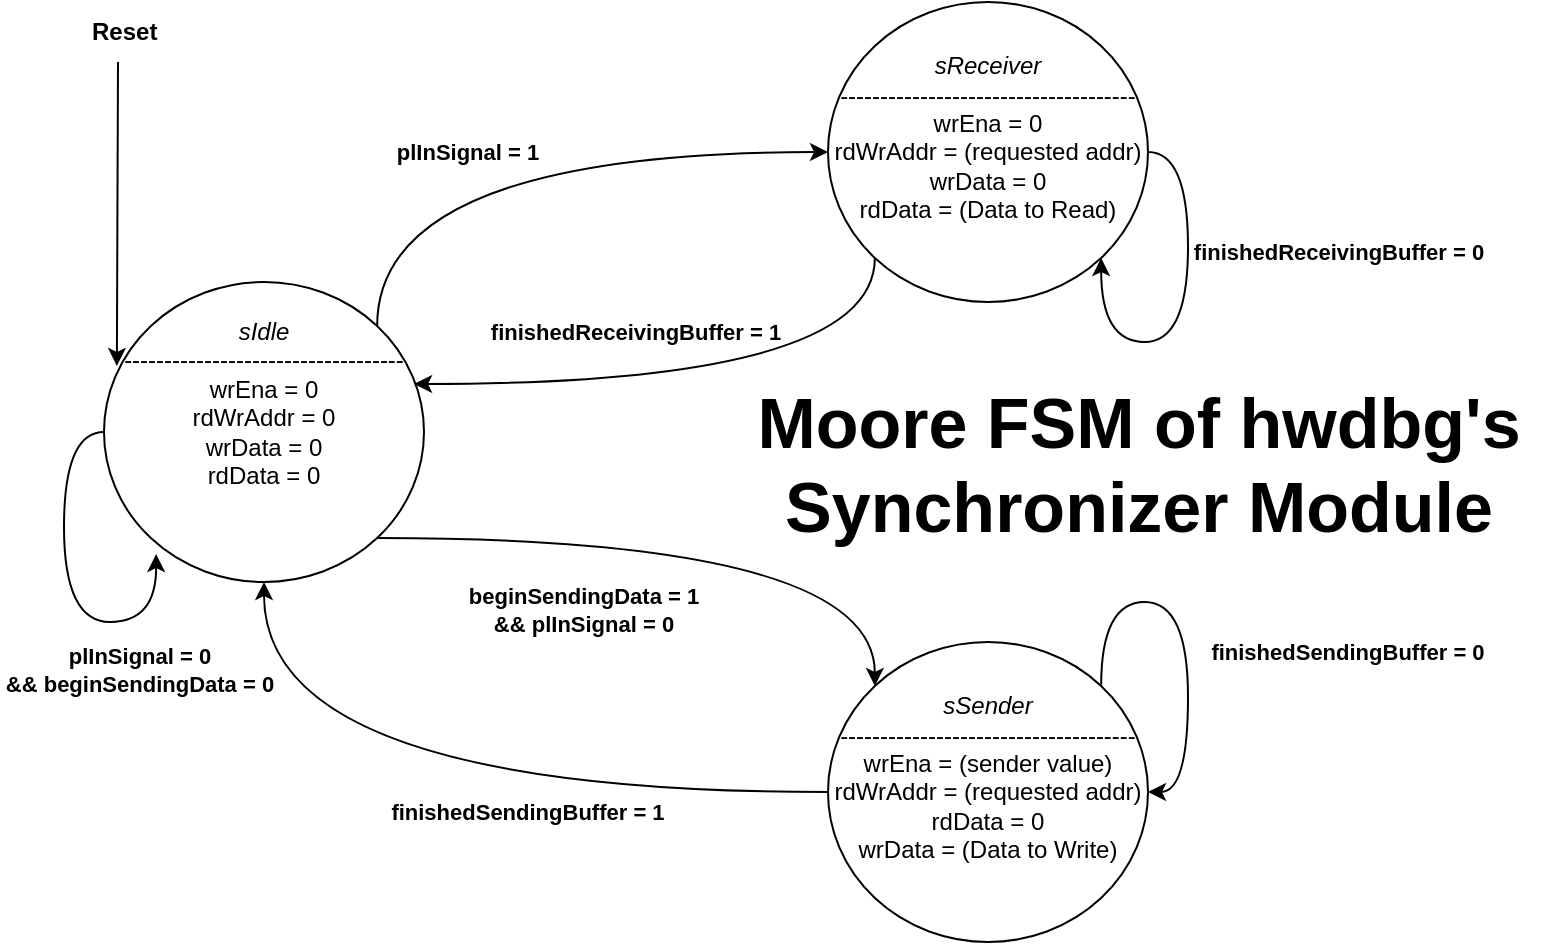 <mxfile version="24.4.2" type="device">
  <diagram name="Page-1" id="hulA7HbLjxlJ7WIDWfl5">
    <mxGraphModel dx="1674" dy="772" grid="1" gridSize="10" guides="1" tooltips="1" connect="1" arrows="1" fold="1" page="1" pageScale="1" pageWidth="850" pageHeight="1100" math="0" shadow="0">
      <root>
        <mxCell id="0" />
        <mxCell id="1" parent="0" />
        <mxCell id="lwTxpfjI6xgQUl9Y8i18-36" style="edgeStyle=orthogonalEdgeStyle;rounded=0;orthogonalLoop=1;jettySize=auto;html=1;exitX=0.5;exitY=1;exitDx=0;exitDy=0;" parent="1" edge="1">
          <mxGeometry relative="1" as="geometry">
            <mxPoint x="312" y="220" as="sourcePoint" />
            <mxPoint x="312" y="220" as="targetPoint" />
          </mxGeometry>
        </mxCell>
        <mxCell id="lwTxpfjI6xgQUl9Y8i18-48" value="Moore FSM of hwdbg&#39;s Synchronizer Module" style="text;html=1;align=center;verticalAlign=middle;whiteSpace=wrap;rounded=0;fontStyle=1;fontSize=35;" parent="1" vertex="1">
          <mxGeometry x="362" y="226" width="415" height="30" as="geometry" />
        </mxCell>
        <mxCell id="UarH3_EtGsYHS9zNdw7b-11" style="edgeStyle=orthogonalEdgeStyle;rounded=0;orthogonalLoop=1;jettySize=auto;html=1;exitX=1;exitY=0;exitDx=0;exitDy=0;entryX=0;entryY=0.5;entryDx=0;entryDy=0;curved=1;" parent="1" source="UarH3_EtGsYHS9zNdw7b-4" target="UarH3_EtGsYHS9zNdw7b-5" edge="1">
          <mxGeometry relative="1" as="geometry">
            <Array as="points">
              <mxPoint x="189" y="85" />
            </Array>
          </mxGeometry>
        </mxCell>
        <mxCell id="UarH3_EtGsYHS9zNdw7b-21" style="edgeStyle=orthogonalEdgeStyle;rounded=0;orthogonalLoop=1;jettySize=auto;html=1;exitX=1;exitY=1;exitDx=0;exitDy=0;entryX=0;entryY=0;entryDx=0;entryDy=0;curved=1;" parent="1" source="UarH3_EtGsYHS9zNdw7b-4" target="UarH3_EtGsYHS9zNdw7b-9" edge="1">
          <mxGeometry relative="1" as="geometry" />
        </mxCell>
        <mxCell id="UarH3_EtGsYHS9zNdw7b-4" value="&lt;i&gt;sIdle&lt;/i&gt;&lt;div&gt;-----------------------------------&lt;/div&gt;&lt;div&gt;&lt;div&gt;wrEna = 0&lt;br&gt;&lt;/div&gt;&lt;div&gt;rdWrAddr = 0&lt;br&gt;&lt;/div&gt;&lt;div&gt;wrData = 0&lt;br&gt;&lt;/div&gt;&lt;div&gt;rdData = 0&lt;/div&gt;&lt;/div&gt;&lt;div&gt;&lt;br&gt;&lt;/div&gt;&lt;div&gt;&lt;br&gt;&lt;/div&gt;" style="ellipse;whiteSpace=wrap;html=1;" parent="1" vertex="1">
          <mxGeometry x="52" y="150" width="160" height="150" as="geometry" />
        </mxCell>
        <mxCell id="UarH3_EtGsYHS9zNdw7b-5" value="&lt;div&gt;&lt;i&gt;sReceiver&lt;/i&gt;&lt;/div&gt;&lt;div&gt;-------------------------------------&lt;/div&gt;&lt;div&gt;wrEna = 0&lt;br&gt;&lt;/div&gt;&lt;div&gt;rdWrAddr = (requested addr)&lt;br&gt;&lt;/div&gt;&lt;div&gt;wrData = 0&lt;br&gt;&lt;/div&gt;&lt;div&gt;rdData = (Data to Read)&lt;/div&gt;&lt;div&gt;&lt;br&gt;&lt;/div&gt;" style="ellipse;whiteSpace=wrap;html=1;" parent="1" vertex="1">
          <mxGeometry x="414" y="10" width="160" height="150" as="geometry" />
        </mxCell>
        <mxCell id="UarH3_EtGsYHS9zNdw7b-6" value="" style="endArrow=classic;html=1;rounded=0;exitX=0.25;exitY=1;exitDx=0;exitDy=0;entryX=0;entryY=0;entryDx=0;entryDy=0;" parent="1" source="UarH3_EtGsYHS9zNdw7b-7" edge="1">
          <mxGeometry width="50" height="50" relative="1" as="geometry">
            <mxPoint x="58" y="70" as="sourcePoint" />
            <mxPoint x="58.431" y="191.967" as="targetPoint" />
            <Array as="points" />
          </mxGeometry>
        </mxCell>
        <mxCell id="UarH3_EtGsYHS9zNdw7b-7" value="&lt;b&gt;Reset&lt;/b&gt;" style="text;html=1;align=left;verticalAlign=middle;whiteSpace=wrap;rounded=0;" parent="1" vertex="1">
          <mxGeometry x="44" y="10" width="60" height="30" as="geometry" />
        </mxCell>
        <mxCell id="UarH3_EtGsYHS9zNdw7b-8" value="&lt;b&gt;plInSignal = 1&lt;/b&gt;" style="text;html=1;align=center;verticalAlign=middle;whiteSpace=wrap;rounded=0;rotation=0;fontSize=11;" parent="1" vertex="1">
          <mxGeometry x="164" y="70" width="140" height="30" as="geometry" />
        </mxCell>
        <mxCell id="UarH3_EtGsYHS9zNdw7b-22" style="edgeStyle=orthogonalEdgeStyle;rounded=0;orthogonalLoop=1;jettySize=auto;html=1;exitX=0;exitY=0.5;exitDx=0;exitDy=0;entryX=0.5;entryY=1;entryDx=0;entryDy=0;curved=1;" parent="1" source="UarH3_EtGsYHS9zNdw7b-9" target="UarH3_EtGsYHS9zNdw7b-4" edge="1">
          <mxGeometry relative="1" as="geometry" />
        </mxCell>
        <mxCell id="UarH3_EtGsYHS9zNdw7b-9" value="&lt;div&gt;&lt;i&gt;sSender&lt;/i&gt;&lt;/div&gt;&lt;div&gt;-------------------------------------&lt;/div&gt;&lt;div&gt;&lt;div&gt;&lt;div&gt;wrEna = (sender value)&lt;br&gt;&lt;/div&gt;&lt;/div&gt;&lt;/div&gt;&lt;div&gt;rdWrAddr = (requested addr)&lt;br&gt;&lt;/div&gt;&lt;div&gt;rdData = 0&lt;/div&gt;&lt;div&gt;wrData = (Data to Write)&lt;/div&gt;&lt;div&gt;&lt;br&gt;&lt;/div&gt;" style="ellipse;whiteSpace=wrap;html=1;" parent="1" vertex="1">
          <mxGeometry x="414" y="330" width="160" height="150" as="geometry" />
        </mxCell>
        <mxCell id="UarH3_EtGsYHS9zNdw7b-12" style="edgeStyle=orthogonalEdgeStyle;rounded=0;orthogonalLoop=1;jettySize=auto;html=1;exitX=0;exitY=1;exitDx=0;exitDy=0;entryX=0.969;entryY=0.34;entryDx=0;entryDy=0;entryPerimeter=0;curved=1;" parent="1" source="UarH3_EtGsYHS9zNdw7b-5" target="UarH3_EtGsYHS9zNdw7b-4" edge="1">
          <mxGeometry relative="1" as="geometry">
            <Array as="points">
              <mxPoint x="437" y="201" />
            </Array>
          </mxGeometry>
        </mxCell>
        <mxCell id="UarH3_EtGsYHS9zNdw7b-13" value="&lt;b&gt;finishedReceivingBuffer&amp;nbsp;= 1&lt;/b&gt;" style="text;html=1;align=center;verticalAlign=middle;whiteSpace=wrap;rounded=0;rotation=0;fontSize=11;" parent="1" vertex="1">
          <mxGeometry x="240" y="160" width="156" height="30" as="geometry" />
        </mxCell>
        <mxCell id="UarH3_EtGsYHS9zNdw7b-15" value="&lt;b&gt;beginSendingData = 1&lt;/b&gt;&lt;div&gt;&lt;b&gt;&amp;amp;&amp;amp; plInSignal = 0&lt;/b&gt;&lt;/div&gt;" style="text;html=1;align=center;verticalAlign=middle;whiteSpace=wrap;rounded=0;rotation=0;fontSize=11;" parent="1" vertex="1">
          <mxGeometry x="222" y="299" width="140" height="30" as="geometry" />
        </mxCell>
        <mxCell id="UarH3_EtGsYHS9zNdw7b-23" value="&lt;b&gt;finishedSendingBuffer = 1&lt;/b&gt;" style="text;html=1;align=center;verticalAlign=middle;whiteSpace=wrap;rounded=0;rotation=0;fontSize=11;" parent="1" vertex="1">
          <mxGeometry x="194" y="400" width="140" height="30" as="geometry" />
        </mxCell>
        <mxCell id="UarH3_EtGsYHS9zNdw7b-24" style="edgeStyle=orthogonalEdgeStyle;rounded=0;orthogonalLoop=1;jettySize=auto;html=1;exitX=1;exitY=0.5;exitDx=0;exitDy=0;entryX=1;entryY=1;entryDx=0;entryDy=0;curved=1;" parent="1" source="UarH3_EtGsYHS9zNdw7b-5" target="UarH3_EtGsYHS9zNdw7b-5" edge="1">
          <mxGeometry relative="1" as="geometry" />
        </mxCell>
        <mxCell id="UarH3_EtGsYHS9zNdw7b-25" value="&lt;b&gt;finishedReceivingBuffer = 0&lt;/b&gt;" style="text;html=1;align=center;verticalAlign=middle;whiteSpace=wrap;rounded=0;rotation=0;fontSize=11;" parent="1" vertex="1">
          <mxGeometry x="589" y="120" width="161" height="30" as="geometry" />
        </mxCell>
        <mxCell id="UarH3_EtGsYHS9zNdw7b-26" style="edgeStyle=orthogonalEdgeStyle;rounded=0;orthogonalLoop=1;jettySize=auto;html=1;exitX=1;exitY=0;exitDx=0;exitDy=0;entryX=1;entryY=0.5;entryDx=0;entryDy=0;curved=1;" parent="1" source="UarH3_EtGsYHS9zNdw7b-9" target="UarH3_EtGsYHS9zNdw7b-9" edge="1">
          <mxGeometry relative="1" as="geometry" />
        </mxCell>
        <mxCell id="UarH3_EtGsYHS9zNdw7b-27" value="&lt;b&gt;finishedSendingBuffer = 0&lt;/b&gt;" style="text;html=1;align=center;verticalAlign=middle;whiteSpace=wrap;rounded=0;rotation=0;fontSize=11;" parent="1" vertex="1">
          <mxGeometry x="604" y="320" width="140" height="30" as="geometry" />
        </mxCell>
        <mxCell id="UarH3_EtGsYHS9zNdw7b-30" style="edgeStyle=orthogonalEdgeStyle;rounded=0;orthogonalLoop=1;jettySize=auto;html=1;exitX=0;exitY=0.5;exitDx=0;exitDy=0;entryX=0.163;entryY=0.907;entryDx=0;entryDy=0;entryPerimeter=0;curved=1;" parent="1" source="UarH3_EtGsYHS9zNdw7b-4" target="UarH3_EtGsYHS9zNdw7b-4" edge="1">
          <mxGeometry relative="1" as="geometry" />
        </mxCell>
        <mxCell id="UarH3_EtGsYHS9zNdw7b-31" value="&lt;b&gt;plInSignal = 0&lt;/b&gt;&lt;div style=&quot;&quot;&gt;&lt;b&gt;&amp;amp;&amp;amp; beginSendingData = 0&lt;/b&gt;&lt;/div&gt;" style="text;html=1;align=center;verticalAlign=middle;whiteSpace=wrap;rounded=0;rotation=0;fontSize=11;" parent="1" vertex="1">
          <mxGeometry y="329" width="140" height="30" as="geometry" />
        </mxCell>
      </root>
    </mxGraphModel>
  </diagram>
</mxfile>
